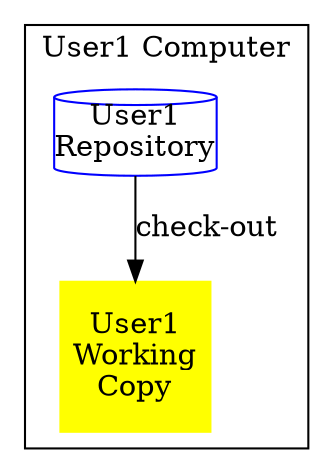 digraph foo {
    rankdir="TB"
    node [style=rounded, width=1, margin="0,0"];
    User1WC [shape= square, label="User1\nWorking\nCopy", style=filled; color=yellow];
    User1Rep [shape= cylinder, label="User1\nRepository", color=blue];
    User1Rep -> User1WC [label="check-out"]


    subgraph cluster_User1 {
        label="User1 Computer"
        {  User1Rep User1WC
        }
    }
}
